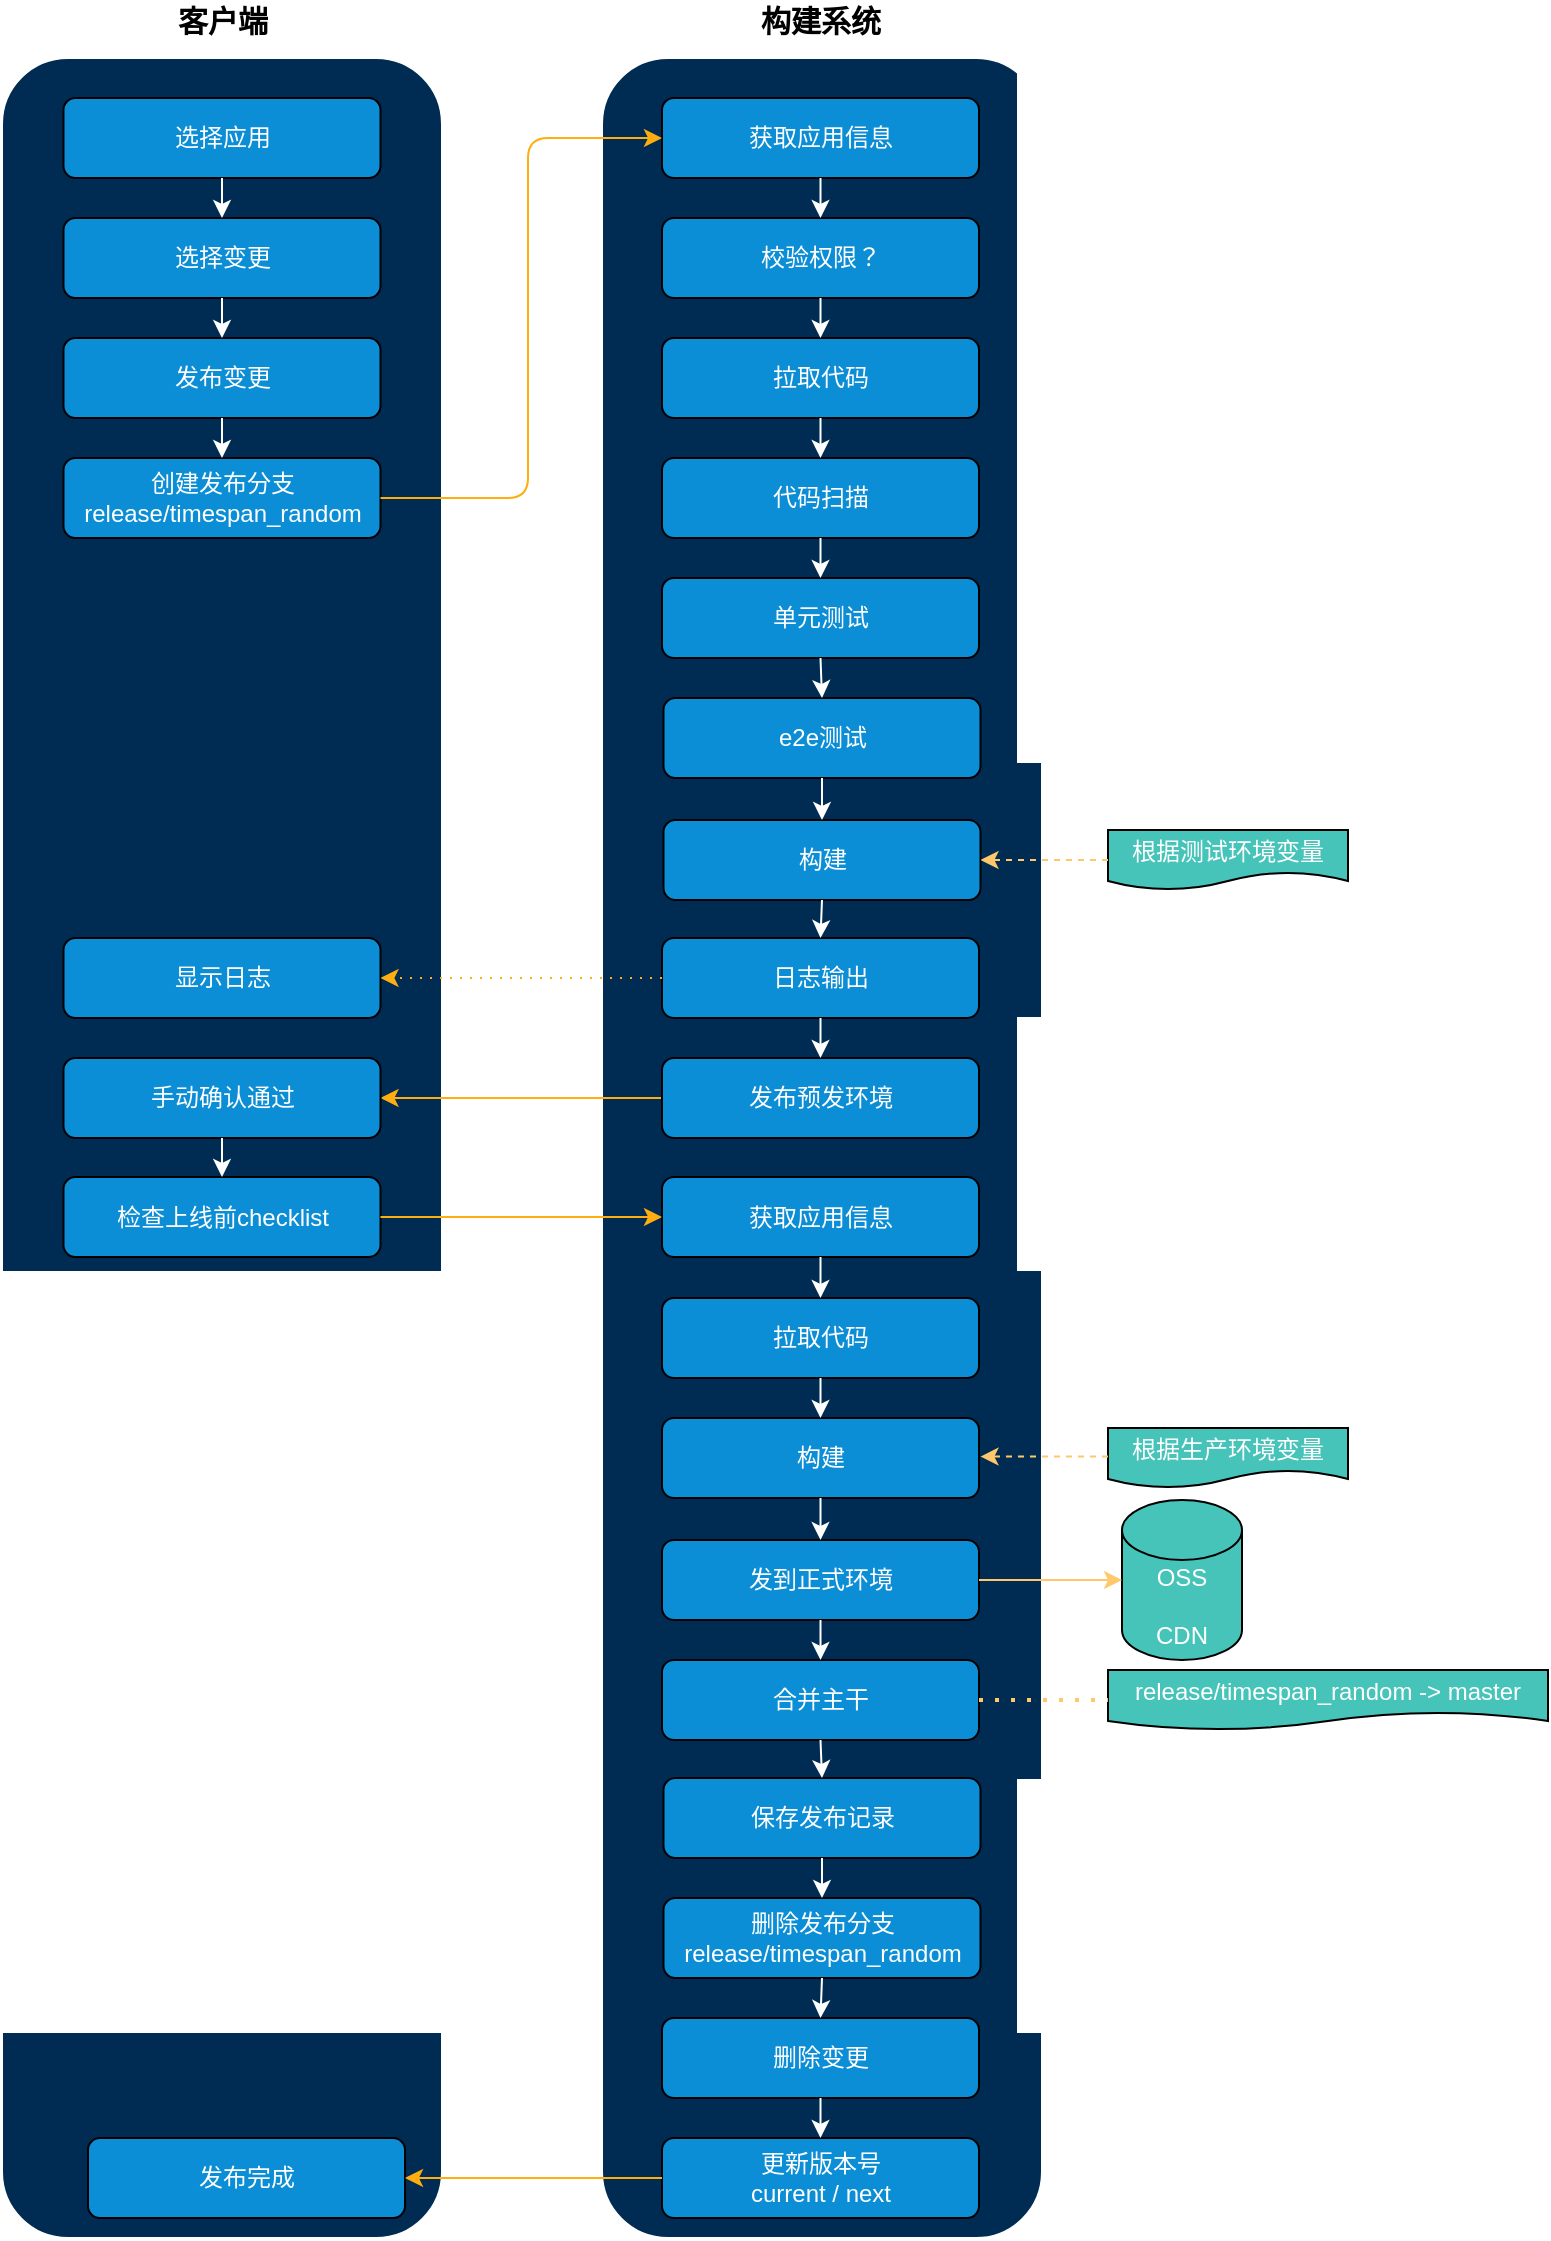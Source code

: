 <mxfile version="14.1.9" type="github">
  <diagram id="ZyPiB3q320GPObTzvzhp" name="Page-1">
    <mxGraphModel dx="2066" dy="2808" grid="0" gridSize="10" guides="1" tooltips="1" connect="1" arrows="1" fold="1" page="1" pageScale="1" pageWidth="1169" pageHeight="1654" math="0" shadow="0">
      <root>
        <mxCell id="0" />
        <mxCell id="1" parent="0" />
        <mxCell id="Cu7uc8yZki1-YXtwR6dr-38" value="" style="rounded=1;whiteSpace=wrap;html=1;fillColor=#002C53;strokeColor=#FFFFFF;" parent="1" vertex="1">
          <mxGeometry x="397" y="-1115" width="220" height="1090" as="geometry" />
        </mxCell>
        <mxCell id="Cu7uc8yZki1-YXtwR6dr-37" value="" style="rounded=1;whiteSpace=wrap;html=1;fillColor=#002C53;strokeColor=#FFFFFF;" parent="1" vertex="1">
          <mxGeometry x="97" y="-1115" width="220" height="1090" as="geometry" />
        </mxCell>
        <mxCell id="Cu7uc8yZki1-YXtwR6dr-1" value="选择应用" style="rounded=1;whiteSpace=wrap;html=1;fontColor=#FFFFFF;fillColor=#0c8ed6;" parent="1" vertex="1">
          <mxGeometry x="127.75" y="-1095" width="158.5" height="40" as="geometry" />
        </mxCell>
        <mxCell id="Cu7uc8yZki1-YXtwR6dr-2" value="选择变更" style="rounded=1;whiteSpace=wrap;html=1;fontColor=#FFFFFF;fillColor=#0c8ed6;" parent="1" vertex="1">
          <mxGeometry x="127.75" y="-1035" width="158.5" height="40" as="geometry" />
        </mxCell>
        <mxCell id="Cu7uc8yZki1-YXtwR6dr-4" value="发布变更" style="rounded=1;whiteSpace=wrap;html=1;fontColor=#FFFFFF;fillColor=#0c8ed6;" parent="1" vertex="1">
          <mxGeometry x="127.75" y="-975" width="158.5" height="40" as="geometry" />
        </mxCell>
        <mxCell id="Cu7uc8yZki1-YXtwR6dr-5" value="创建发布分支&lt;br&gt;release/timespan_random" style="rounded=1;whiteSpace=wrap;html=1;fontColor=#FFFFFF;fillColor=#0c8ed6;" parent="1" vertex="1">
          <mxGeometry x="127.75" y="-915" width="158.5" height="40" as="geometry" />
        </mxCell>
        <mxCell id="Cu7uc8yZki1-YXtwR6dr-6" value="获取应用信息" style="rounded=1;whiteSpace=wrap;html=1;fontColor=#FFFFFF;fillColor=#0c8ed6;" parent="1" vertex="1">
          <mxGeometry x="427" y="-1095" width="158.5" height="40" as="geometry" />
        </mxCell>
        <mxCell id="Cu7uc8yZki1-YXtwR6dr-7" value="校验权限？" style="rounded=1;whiteSpace=wrap;html=1;fontColor=#FFFFFF;fillColor=#0c8ed6;" parent="1" vertex="1">
          <mxGeometry x="427" y="-1035" width="158.5" height="40" as="geometry" />
        </mxCell>
        <mxCell id="Cu7uc8yZki1-YXtwR6dr-8" value="拉取代码" style="rounded=1;whiteSpace=wrap;html=1;fontColor=#FFFFFF;fillColor=#0c8ed6;" parent="1" vertex="1">
          <mxGeometry x="427" y="-975" width="158.5" height="40" as="geometry" />
        </mxCell>
        <mxCell id="Cu7uc8yZki1-YXtwR6dr-9" value="代码扫描" style="rounded=1;whiteSpace=wrap;html=1;fontColor=#FFFFFF;fillColor=#0c8ed6;" parent="1" vertex="1">
          <mxGeometry x="427" y="-915" width="158.5" height="40" as="geometry" />
        </mxCell>
        <mxCell id="Cu7uc8yZki1-YXtwR6dr-10" value="单元测试" style="rounded=1;whiteSpace=wrap;html=1;fontColor=#FFFFFF;fillColor=#0c8ed6;" parent="1" vertex="1">
          <mxGeometry x="427" y="-855" width="158.5" height="40" as="geometry" />
        </mxCell>
        <mxCell id="Cu7uc8yZki1-YXtwR6dr-11" value="e2e测试" style="rounded=1;whiteSpace=wrap;html=1;fontColor=#FFFFFF;fillColor=#0c8ed6;" parent="1" vertex="1">
          <mxGeometry x="427.75" y="-795" width="158.5" height="40" as="geometry" />
        </mxCell>
        <mxCell id="Cu7uc8yZki1-YXtwR6dr-12" value="&lt;span style=&quot;color: rgba(0 , 0 , 0 , 0) ; font-family: monospace ; font-size: 0px&quot;&gt;%3CmxGraphModel%3E%3Croot%3E%3CmxCell%20id%3D%220%22%2F%3E%3CmxCell%20id%3D%221%22%20parent%3D%220%22%2F%3E%3CmxCell%20id%3D%222%22%20value%3D%22e2e%E6%B5%8B%E8%AF%95%22%20style%3D%22rounded%3D1%3BwhiteSpace%3Dwrap%3Bhtml%3D1%3B%22%20vertex%3D%221%22%20parent%3D%221%22%3E%3CmxGeometry%20x%3D%22490%22%20y%3D%22-410%22%20width%3D%22120%22%20height%3D%2240%22%20as%3D%22geometry%22%2F%3E%3C%2FmxCell%3E%3C%2Froot%3E%3C%2FmxGraphModel%3E&lt;/span&gt;构建" style="rounded=1;whiteSpace=wrap;html=1;fontColor=#FFFFFF;fillColor=#0c8ed6;" parent="1" vertex="1">
          <mxGeometry x="427.75" y="-734" width="158.5" height="40" as="geometry" />
        </mxCell>
        <mxCell id="Cu7uc8yZki1-YXtwR6dr-13" value="日志输出" style="rounded=1;whiteSpace=wrap;html=1;fontColor=#FFFFFF;fillColor=#0c8ed6;" parent="1" vertex="1">
          <mxGeometry x="427" y="-675" width="158.5" height="40" as="geometry" />
        </mxCell>
        <mxCell id="Cu7uc8yZki1-YXtwR6dr-14" value="显示日志" style="rounded=1;whiteSpace=wrap;html=1;fontColor=#FFFFFF;fillColor=#0c8ed6;" parent="1" vertex="1">
          <mxGeometry x="127.75" y="-675" width="158.5" height="40" as="geometry" />
        </mxCell>
        <mxCell id="Cu7uc8yZki1-YXtwR6dr-55" value="" style="edgeStyle=orthogonalEdgeStyle;rounded=1;orthogonalLoop=1;jettySize=auto;html=1;entryX=1;entryY=0.5;entryDx=0;entryDy=0;strokeColor=#ffae11;" parent="1" source="Cu7uc8yZki1-YXtwR6dr-15" target="Cu7uc8yZki1-YXtwR6dr-17" edge="1">
          <mxGeometry relative="1" as="geometry" />
        </mxCell>
        <mxCell id="Cu7uc8yZki1-YXtwR6dr-15" value="发布预发环境" style="rounded=1;whiteSpace=wrap;html=1;fontColor=#FFFFFF;fillColor=#0c8ed6;" parent="1" vertex="1">
          <mxGeometry x="427" y="-615" width="158.5" height="40" as="geometry" />
        </mxCell>
        <mxCell id="Cu7uc8yZki1-YXtwR6dr-17" value="手动确认通过" style="rounded=1;whiteSpace=wrap;html=1;fontColor=#FFFFFF;fillColor=#0c8ed6;" parent="1" vertex="1">
          <mxGeometry x="127.75" y="-615" width="158.5" height="40" as="geometry" />
        </mxCell>
        <mxCell id="Cu7uc8yZki1-YXtwR6dr-19" value="检查上线前checklist" style="rounded=1;whiteSpace=wrap;html=1;fontColor=#FFFFFF;fillColor=#0c8ed6;" parent="1" vertex="1">
          <mxGeometry x="127.75" y="-555.5" width="158.5" height="40" as="geometry" />
        </mxCell>
        <mxCell id="Cu7uc8yZki1-YXtwR6dr-20" value="获取应用信息" style="rounded=1;whiteSpace=wrap;html=1;fontColor=#FFFFFF;fillColor=#0c8ed6;" parent="1" vertex="1">
          <mxGeometry x="427" y="-555.5" width="158.5" height="40" as="geometry" />
        </mxCell>
        <mxCell id="Cu7uc8yZki1-YXtwR6dr-21" value="拉取代码" style="rounded=1;whiteSpace=wrap;html=1;fontColor=#FFFFFF;fillColor=#0c8ed6;" parent="1" vertex="1">
          <mxGeometry x="427" y="-495" width="158.5" height="40" as="geometry" />
        </mxCell>
        <mxCell id="Cu7uc8yZki1-YXtwR6dr-22" value="构建" style="rounded=1;whiteSpace=wrap;html=1;fontColor=#FFFFFF;fillColor=#0c8ed6;" parent="1" vertex="1">
          <mxGeometry x="427" y="-435" width="158.5" height="40" as="geometry" />
        </mxCell>
        <mxCell id="Cu7uc8yZki1-YXtwR6dr-23" value="根据测试环境变量" style="shape=document;whiteSpace=wrap;html=1;boundedLbl=1;fillColor=#46c4b9;fontColor=#FFFFFF;" parent="1" vertex="1">
          <mxGeometry x="650" y="-729" width="120" height="30" as="geometry" />
        </mxCell>
        <mxCell id="Cu7uc8yZki1-YXtwR6dr-24" value="根据生产环境变量" style="shape=document;whiteSpace=wrap;html=1;boundedLbl=1;fillColor=#46c4b9;fontColor=#FFFFFF;" parent="1" vertex="1">
          <mxGeometry x="650" y="-430" width="120" height="30" as="geometry" />
        </mxCell>
        <mxCell id="Cu7uc8yZki1-YXtwR6dr-25" value="发到正式环境" style="rounded=1;whiteSpace=wrap;html=1;fontColor=#FFFFFF;fillColor=#0c8ed6;" parent="1" vertex="1">
          <mxGeometry x="427" y="-374" width="158.5" height="40" as="geometry" />
        </mxCell>
        <mxCell id="Cu7uc8yZki1-YXtwR6dr-27" value="OSS&lt;br&gt;&lt;br&gt;CDN" style="shape=cylinder3;whiteSpace=wrap;html=1;boundedLbl=1;backgroundOutline=1;size=15;fillColor=#46c4b9;fontColor=#FFFFFF;" parent="1" vertex="1">
          <mxGeometry x="657" y="-394" width="60" height="80" as="geometry" />
        </mxCell>
        <mxCell id="Cu7uc8yZki1-YXtwR6dr-28" value="合并主干" style="rounded=1;whiteSpace=wrap;html=1;fontColor=#FFFFFF;fillColor=#0c8ed6;" parent="1" vertex="1">
          <mxGeometry x="427" y="-314" width="158.5" height="40" as="geometry" />
        </mxCell>
        <mxCell id="Cu7uc8yZki1-YXtwR6dr-29" value="release/timespan_random -&amp;gt; master" style="shape=document;whiteSpace=wrap;html=1;boundedLbl=1;fillColor=#46c4b9;fontColor=#FFFFFF;" parent="1" vertex="1">
          <mxGeometry x="650" y="-309" width="220" height="30" as="geometry" />
        </mxCell>
        <mxCell id="Cu7uc8yZki1-YXtwR6dr-30" value="保存发布记录" style="rounded=1;whiteSpace=wrap;html=1;fontColor=#FFFFFF;fillColor=#0c8ed6;" parent="1" vertex="1">
          <mxGeometry x="427.75" y="-255" width="158.5" height="40" as="geometry" />
        </mxCell>
        <mxCell id="Cu7uc8yZki1-YXtwR6dr-31" value="删除发布分支&lt;br&gt;release/timespan_random" style="rounded=1;whiteSpace=wrap;html=1;fontColor=#FFFFFF;fillColor=#0c8ed6;" parent="1" vertex="1">
          <mxGeometry x="427.75" y="-195" width="158.5" height="40" as="geometry" />
        </mxCell>
        <mxCell id="Cu7uc8yZki1-YXtwR6dr-33" value="删除变更" style="rounded=1;whiteSpace=wrap;html=1;fontColor=#FFFFFF;fillColor=#0c8ed6;" parent="1" vertex="1">
          <mxGeometry x="427" y="-135" width="158.5" height="40" as="geometry" />
        </mxCell>
        <mxCell id="Cu7uc8yZki1-YXtwR6dr-34" value="更新版本号&lt;br&gt;current / next" style="rounded=1;whiteSpace=wrap;html=1;fontColor=#FFFFFF;fillColor=#0c8ed6;" parent="1" vertex="1">
          <mxGeometry x="427" y="-75" width="158.5" height="40" as="geometry" />
        </mxCell>
        <mxCell id="Cu7uc8yZki1-YXtwR6dr-36" value="发布完成" style="rounded=1;whiteSpace=wrap;html=1;fontColor=#FFFFFF;fillColor=#0c8ed6;" parent="1" vertex="1">
          <mxGeometry x="140" y="-75" width="158.5" height="40" as="geometry" />
        </mxCell>
        <mxCell id="Cu7uc8yZki1-YXtwR6dr-40" value="" style="endArrow=classic;html=1;entryX=0.5;entryY=0;entryDx=0;entryDy=0;strokeColor=#FFFFFF;" parent="1" source="Cu7uc8yZki1-YXtwR6dr-1" target="Cu7uc8yZki1-YXtwR6dr-2" edge="1">
          <mxGeometry width="50" height="50" relative="1" as="geometry">
            <mxPoint x="207" y="-1005" as="sourcePoint" />
            <mxPoint x="207" y="-1045" as="targetPoint" />
          </mxGeometry>
        </mxCell>
        <mxCell id="Cu7uc8yZki1-YXtwR6dr-42" value="" style="endArrow=classic;html=1;exitX=0.5;exitY=1;exitDx=0;exitDy=0;entryX=0.5;entryY=0;entryDx=0;entryDy=0;strokeColor=#FFFFFF;" parent="1" source="Cu7uc8yZki1-YXtwR6dr-2" target="Cu7uc8yZki1-YXtwR6dr-4" edge="1">
          <mxGeometry width="50" height="50" relative="1" as="geometry">
            <mxPoint x="160" y="-735" as="sourcePoint" />
            <mxPoint x="210" y="-785" as="targetPoint" />
          </mxGeometry>
        </mxCell>
        <mxCell id="Cu7uc8yZki1-YXtwR6dr-43" value="" style="endArrow=classic;html=1;exitX=0.5;exitY=1;exitDx=0;exitDy=0;strokeColor=#FFFFFF;" parent="1" source="Cu7uc8yZki1-YXtwR6dr-4" edge="1">
          <mxGeometry width="50" height="50" relative="1" as="geometry">
            <mxPoint x="150" y="-715" as="sourcePoint" />
            <mxPoint x="207" y="-915" as="targetPoint" />
          </mxGeometry>
        </mxCell>
        <mxCell id="Cu7uc8yZki1-YXtwR6dr-44" value="" style="endArrow=classic;html=1;exitX=1;exitY=0.5;exitDx=0;exitDy=0;entryX=0;entryY=0.5;entryDx=0;entryDy=0;strokeColor=#ffae11;" parent="1" source="Cu7uc8yZki1-YXtwR6dr-5" target="Cu7uc8yZki1-YXtwR6dr-6" edge="1">
          <mxGeometry width="50" height="50" relative="1" as="geometry">
            <mxPoint x="220" y="-775" as="sourcePoint" />
            <mxPoint x="270" y="-825" as="targetPoint" />
            <Array as="points">
              <mxPoint x="360" y="-895" />
              <mxPoint x="360" y="-1075" />
            </Array>
          </mxGeometry>
        </mxCell>
        <mxCell id="Cu7uc8yZki1-YXtwR6dr-45" value="" style="endArrow=classic;html=1;exitX=0.5;exitY=1;exitDx=0;exitDy=0;entryX=0.5;entryY=0;entryDx=0;entryDy=0;strokeColor=#FFFFFF;" parent="1" source="Cu7uc8yZki1-YXtwR6dr-6" target="Cu7uc8yZki1-YXtwR6dr-7" edge="1">
          <mxGeometry width="50" height="50" relative="1" as="geometry">
            <mxPoint x="210" y="-775" as="sourcePoint" />
            <mxPoint x="260" y="-825" as="targetPoint" />
          </mxGeometry>
        </mxCell>
        <mxCell id="Cu7uc8yZki1-YXtwR6dr-46" value="" style="endArrow=classic;html=1;exitX=0.5;exitY=1;exitDx=0;exitDy=0;strokeColor=#FFFFFF;" parent="1" source="Cu7uc8yZki1-YXtwR6dr-7" target="Cu7uc8yZki1-YXtwR6dr-8" edge="1">
          <mxGeometry width="50" height="50" relative="1" as="geometry">
            <mxPoint x="210" y="-735" as="sourcePoint" />
            <mxPoint x="260" y="-785" as="targetPoint" />
          </mxGeometry>
        </mxCell>
        <mxCell id="Cu7uc8yZki1-YXtwR6dr-47" value="" style="endArrow=classic;html=1;exitX=0.5;exitY=1;exitDx=0;exitDy=0;entryX=0.5;entryY=0;entryDx=0;entryDy=0;strokeColor=#FFFFFF;" parent="1" source="Cu7uc8yZki1-YXtwR6dr-8" target="Cu7uc8yZki1-YXtwR6dr-9" edge="1">
          <mxGeometry width="50" height="50" relative="1" as="geometry">
            <mxPoint x="210" y="-735" as="sourcePoint" />
            <mxPoint x="260" y="-785" as="targetPoint" />
          </mxGeometry>
        </mxCell>
        <mxCell id="Cu7uc8yZki1-YXtwR6dr-48" value="" style="endArrow=classic;html=1;exitX=0.5;exitY=1;exitDx=0;exitDy=0;entryX=0.5;entryY=0;entryDx=0;entryDy=0;strokeColor=#FFFFFF;" parent="1" source="Cu7uc8yZki1-YXtwR6dr-9" target="Cu7uc8yZki1-YXtwR6dr-10" edge="1">
          <mxGeometry width="50" height="50" relative="1" as="geometry">
            <mxPoint x="720" y="-565" as="sourcePoint" />
            <mxPoint x="770" y="-615" as="targetPoint" />
          </mxGeometry>
        </mxCell>
        <mxCell id="Cu7uc8yZki1-YXtwR6dr-49" value="" style="endArrow=classic;html=1;exitX=0.5;exitY=1;exitDx=0;exitDy=0;entryX=0.5;entryY=0;entryDx=0;entryDy=0;strokeColor=#FFFFFF;" parent="1" source="Cu7uc8yZki1-YXtwR6dr-10" target="Cu7uc8yZki1-YXtwR6dr-11" edge="1">
          <mxGeometry width="50" height="50" relative="1" as="geometry">
            <mxPoint x="190" y="-755" as="sourcePoint" />
            <mxPoint x="240" y="-805" as="targetPoint" />
          </mxGeometry>
        </mxCell>
        <mxCell id="Cu7uc8yZki1-YXtwR6dr-50" value="" style="endArrow=classic;html=1;exitX=0.5;exitY=1;exitDx=0;exitDy=0;entryX=0.5;entryY=0;entryDx=0;entryDy=0;strokeColor=#FFFFFF;" parent="1" source="Cu7uc8yZki1-YXtwR6dr-11" target="Cu7uc8yZki1-YXtwR6dr-12" edge="1">
          <mxGeometry width="50" height="50" relative="1" as="geometry">
            <mxPoint x="240" y="-705" as="sourcePoint" />
            <mxPoint x="290" y="-755" as="targetPoint" />
          </mxGeometry>
        </mxCell>
        <mxCell id="Cu7uc8yZki1-YXtwR6dr-51" value="" style="endArrow=classic;html=1;exitX=0.5;exitY=1;exitDx=0;exitDy=0;entryX=0.5;entryY=0;entryDx=0;entryDy=0;strokeColor=#FFFFFF;" parent="1" source="Cu7uc8yZki1-YXtwR6dr-12" target="Cu7uc8yZki1-YXtwR6dr-13" edge="1">
          <mxGeometry width="50" height="50" relative="1" as="geometry">
            <mxPoint x="230" y="-735" as="sourcePoint" />
            <mxPoint x="280" y="-785" as="targetPoint" />
          </mxGeometry>
        </mxCell>
        <mxCell id="Cu7uc8yZki1-YXtwR6dr-52" value="" style="endArrow=classic;html=1;exitX=0.5;exitY=1;exitDx=0;exitDy=0;entryX=0.5;entryY=0;entryDx=0;entryDy=0;strokeColor=#FFFFFF;" parent="1" source="Cu7uc8yZki1-YXtwR6dr-13" target="Cu7uc8yZki1-YXtwR6dr-15" edge="1">
          <mxGeometry width="50" height="50" relative="1" as="geometry">
            <mxPoint x="220" y="-705" as="sourcePoint" />
            <mxPoint x="270" y="-755" as="targetPoint" />
          </mxGeometry>
        </mxCell>
        <mxCell id="Cu7uc8yZki1-YXtwR6dr-54" value="" style="endArrow=classic;html=1;exitX=0.5;exitY=1;exitDx=0;exitDy=0;entryX=0.5;entryY=0;entryDx=0;entryDy=0;strokeColor=#FFFFFF;" parent="1" source="Cu7uc8yZki1-YXtwR6dr-20" target="Cu7uc8yZki1-YXtwR6dr-21" edge="1">
          <mxGeometry width="50" height="50" relative="1" as="geometry">
            <mxPoint x="386" y="-499.5" as="sourcePoint" />
            <mxPoint x="150" y="-330.5" as="targetPoint" />
          </mxGeometry>
        </mxCell>
        <mxCell id="Cu7uc8yZki1-YXtwR6dr-56" value="" style="endArrow=classic;html=1;exitX=0;exitY=0.5;exitDx=0;exitDy=0;entryX=1;entryY=0.5;entryDx=0;entryDy=0;strokeColor=#ffae11;dashed=1;dashPattern=1 4;" parent="1" source="Cu7uc8yZki1-YXtwR6dr-13" target="Cu7uc8yZki1-YXtwR6dr-14" edge="1">
          <mxGeometry width="50" height="50" relative="1" as="geometry">
            <mxPoint x="110" y="-695" as="sourcePoint" />
            <mxPoint x="160" y="-745" as="targetPoint" />
          </mxGeometry>
        </mxCell>
        <mxCell id="Cu7uc8yZki1-YXtwR6dr-57" value="" style="endArrow=classic;html=1;exitX=0.5;exitY=1;exitDx=0;exitDy=0;entryX=0.5;entryY=0;entryDx=0;entryDy=0;strokeColor=#FFFFFF;" parent="1" source="Cu7uc8yZki1-YXtwR6dr-17" target="Cu7uc8yZki1-YXtwR6dr-19" edge="1">
          <mxGeometry width="50" height="50" relative="1" as="geometry">
            <mxPoint x="240" y="-345" as="sourcePoint" />
            <mxPoint x="290" y="-395" as="targetPoint" />
          </mxGeometry>
        </mxCell>
        <mxCell id="Cu7uc8yZki1-YXtwR6dr-58" value="" style="endArrow=classic;html=1;exitX=1;exitY=0.5;exitDx=0;exitDy=0;entryX=0;entryY=0.5;entryDx=0;entryDy=0;strokeColor=#ffae11;" parent="1" source="Cu7uc8yZki1-YXtwR6dr-19" target="Cu7uc8yZki1-YXtwR6dr-20" edge="1">
          <mxGeometry width="50" height="50" relative="1" as="geometry">
            <mxPoint x="190" y="-335" as="sourcePoint" />
            <mxPoint x="240" y="-385" as="targetPoint" />
          </mxGeometry>
        </mxCell>
        <mxCell id="Cu7uc8yZki1-YXtwR6dr-59" value="" style="endArrow=classic;html=1;exitX=0.5;exitY=1;exitDx=0;exitDy=0;strokeColor=#FFFFFF;" parent="1" source="Cu7uc8yZki1-YXtwR6dr-21" target="Cu7uc8yZki1-YXtwR6dr-22" edge="1">
          <mxGeometry width="50" height="50" relative="1" as="geometry">
            <mxPoint x="140" y="-325" as="sourcePoint" />
            <mxPoint x="190" y="-375" as="targetPoint" />
          </mxGeometry>
        </mxCell>
        <mxCell id="Cu7uc8yZki1-YXtwR6dr-60" value="" style="endArrow=classic;html=1;exitX=0.5;exitY=1;exitDx=0;exitDy=0;entryX=0.5;entryY=0;entryDx=0;entryDy=0;strokeColor=#FFFFFF;" parent="1" source="Cu7uc8yZki1-YXtwR6dr-22" target="Cu7uc8yZki1-YXtwR6dr-25" edge="1">
          <mxGeometry width="50" height="50" relative="1" as="geometry">
            <mxPoint x="180" y="-305" as="sourcePoint" />
            <mxPoint x="230" y="-355" as="targetPoint" />
          </mxGeometry>
        </mxCell>
        <mxCell id="Cu7uc8yZki1-YXtwR6dr-61" value="" style="endArrow=classic;html=1;exitX=0.5;exitY=1;exitDx=0;exitDy=0;entryX=0.5;entryY=0;entryDx=0;entryDy=0;strokeColor=#FFFFFF;" parent="1" source="Cu7uc8yZki1-YXtwR6dr-25" target="Cu7uc8yZki1-YXtwR6dr-28" edge="1">
          <mxGeometry width="50" height="50" relative="1" as="geometry">
            <mxPoint x="150" y="-245" as="sourcePoint" />
            <mxPoint x="200" y="-295" as="targetPoint" />
          </mxGeometry>
        </mxCell>
        <mxCell id="Cu7uc8yZki1-YXtwR6dr-62" value="" style="endArrow=classic;html=1;exitX=0.5;exitY=1;exitDx=0;exitDy=0;entryX=0.5;entryY=0;entryDx=0;entryDy=0;strokeColor=#FFFFFF;" parent="1" source="Cu7uc8yZki1-YXtwR6dr-28" target="Cu7uc8yZki1-YXtwR6dr-30" edge="1">
          <mxGeometry width="50" height="50" relative="1" as="geometry">
            <mxPoint x="160" y="-185" as="sourcePoint" />
            <mxPoint x="210" y="-235" as="targetPoint" />
          </mxGeometry>
        </mxCell>
        <mxCell id="Cu7uc8yZki1-YXtwR6dr-63" value="" style="endArrow=classic;html=1;exitX=0.5;exitY=1;exitDx=0;exitDy=0;entryX=0.5;entryY=0;entryDx=0;entryDy=0;strokeColor=#FFFFFF;" parent="1" source="Cu7uc8yZki1-YXtwR6dr-30" target="Cu7uc8yZki1-YXtwR6dr-31" edge="1">
          <mxGeometry width="50" height="50" relative="1" as="geometry">
            <mxPoint x="90" y="-175" as="sourcePoint" />
            <mxPoint x="140" y="-225" as="targetPoint" />
          </mxGeometry>
        </mxCell>
        <mxCell id="Cu7uc8yZki1-YXtwR6dr-64" value="" style="endArrow=classic;html=1;exitX=0.5;exitY=1;exitDx=0;exitDy=0;entryX=0.5;entryY=0;entryDx=0;entryDy=0;strokeColor=#FFFFFF;" parent="1" source="Cu7uc8yZki1-YXtwR6dr-31" target="Cu7uc8yZki1-YXtwR6dr-33" edge="1">
          <mxGeometry width="50" height="50" relative="1" as="geometry">
            <mxPoint x="760" y="-375" as="sourcePoint" />
            <mxPoint x="810" y="-425" as="targetPoint" />
          </mxGeometry>
        </mxCell>
        <mxCell id="Cu7uc8yZki1-YXtwR6dr-65" value="" style="endArrow=classic;html=1;exitX=0.5;exitY=1;exitDx=0;exitDy=0;entryX=0.5;entryY=0;entryDx=0;entryDy=0;strokeColor=#FFFFFF;" parent="1" source="Cu7uc8yZki1-YXtwR6dr-33" target="Cu7uc8yZki1-YXtwR6dr-34" edge="1">
          <mxGeometry width="50" height="50" relative="1" as="geometry">
            <mxPoint x="760" y="-255" as="sourcePoint" />
            <mxPoint x="810" y="-305" as="targetPoint" />
          </mxGeometry>
        </mxCell>
        <mxCell id="Cu7uc8yZki1-YXtwR6dr-68" value="" style="endArrow=classic;html=1;exitX=0;exitY=0.5;exitDx=0;exitDy=0;entryX=1;entryY=0.5;entryDx=0;entryDy=0;dashed=1;strokeColor=#ffc86c;" parent="1" source="Cu7uc8yZki1-YXtwR6dr-23" target="Cu7uc8yZki1-YXtwR6dr-12" edge="1">
          <mxGeometry width="50" height="50" relative="1" as="geometry">
            <mxPoint x="640" y="-535" as="sourcePoint" />
            <mxPoint x="690" y="-585" as="targetPoint" />
          </mxGeometry>
        </mxCell>
        <mxCell id="Cu7uc8yZki1-YXtwR6dr-69" value="" style="endArrow=classic;html=1;exitX=0;exitY=0.5;exitDx=0;exitDy=0;entryX=1;entryY=0.5;entryDx=0;entryDy=0;dashed=1;strokeColor=#ffc86c;" parent="1" edge="1">
          <mxGeometry width="50" height="50" relative="1" as="geometry">
            <mxPoint x="650" y="-415.71" as="sourcePoint" />
            <mxPoint x="586.25" y="-415.71" as="targetPoint" />
          </mxGeometry>
        </mxCell>
        <mxCell id="Cu7uc8yZki1-YXtwR6dr-70" value="" style="endArrow=classic;html=1;exitX=1;exitY=0.5;exitDx=0;exitDy=0;entryX=0;entryY=0.5;entryDx=0;entryDy=0;entryPerimeter=0;strokeColor=#ffc86c;" parent="1" source="Cu7uc8yZki1-YXtwR6dr-25" target="Cu7uc8yZki1-YXtwR6dr-27" edge="1">
          <mxGeometry width="50" height="50" relative="1" as="geometry">
            <mxPoint x="620" y="-335" as="sourcePoint" />
            <mxPoint x="670" y="-385" as="targetPoint" />
          </mxGeometry>
        </mxCell>
        <mxCell id="Cu7uc8yZki1-YXtwR6dr-71" value="" style="endArrow=none;dashed=1;html=1;dashPattern=1 3;strokeWidth=2;exitX=1;exitY=0.5;exitDx=0;exitDy=0;entryX=0;entryY=0.5;entryDx=0;entryDy=0;strokeColor=#ffc86c;" parent="1" source="Cu7uc8yZki1-YXtwR6dr-28" target="Cu7uc8yZki1-YXtwR6dr-29" edge="1">
          <mxGeometry width="50" height="50" relative="1" as="geometry">
            <mxPoint x="590" y="-265" as="sourcePoint" />
            <mxPoint x="640" y="-315" as="targetPoint" />
          </mxGeometry>
        </mxCell>
        <mxCell id="Cu7uc8yZki1-YXtwR6dr-72" value="" style="endArrow=classic;html=1;strokeColor=#ffae11;exitX=0;exitY=0.5;exitDx=0;exitDy=0;entryX=1;entryY=0.5;entryDx=0;entryDy=0;" parent="1" source="Cu7uc8yZki1-YXtwR6dr-34" target="Cu7uc8yZki1-YXtwR6dr-36" edge="1">
          <mxGeometry width="50" height="50" relative="1" as="geometry">
            <mxPoint x="320" y="-5" as="sourcePoint" />
            <mxPoint x="370" y="-55" as="targetPoint" />
          </mxGeometry>
        </mxCell>
        <mxCell id="Cu7uc8yZki1-YXtwR6dr-73" value="客户端" style="text;html=1;strokeColor=none;fillColor=none;align=center;verticalAlign=middle;whiteSpace=wrap;rounded=0;fontSize=15;fontStyle=1" parent="1" vertex="1">
          <mxGeometry x="160.5" y="-1144" width="93" height="20" as="geometry" />
        </mxCell>
        <mxCell id="Cu7uc8yZki1-YXtwR6dr-75" value="构建系统" style="text;html=1;strokeColor=none;fillColor=none;align=center;verticalAlign=middle;whiteSpace=wrap;rounded=0;fontSize=15;fontStyle=1" parent="1" vertex="1">
          <mxGeometry x="459.75" y="-1144" width="93" height="20" as="geometry" />
        </mxCell>
      </root>
    </mxGraphModel>
  </diagram>
</mxfile>
